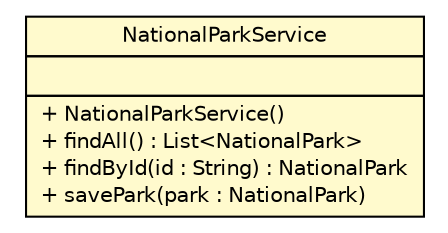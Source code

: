 #!/usr/local/bin/dot
#
# Class diagram 
# Generated by UMLGraph version R5_6 (http://www.umlgraph.org/)
#

digraph G {
	edge [fontname="Helvetica",fontsize=10,labelfontname="Helvetica",labelfontsize=10];
	node [fontname="Helvetica",fontsize=10,shape=plaintext];
	nodesep=0.25;
	ranksep=0.5;
	// edu.easternct.csc231.nationalparks.service.NationalParkService
	c342 [label=<<table title="edu.easternct.csc231.nationalparks.service.NationalParkService" border="0" cellborder="1" cellspacing="0" cellpadding="2" port="p" bgcolor="lemonChiffon" href="./NationalParkService.html">
		<tr><td><table border="0" cellspacing="0" cellpadding="1">
<tr><td align="center" balign="center"> NationalParkService </td></tr>
		</table></td></tr>
		<tr><td><table border="0" cellspacing="0" cellpadding="1">
<tr><td align="left" balign="left">  </td></tr>
		</table></td></tr>
		<tr><td><table border="0" cellspacing="0" cellpadding="1">
<tr><td align="left" balign="left"> + NationalParkService() </td></tr>
<tr><td align="left" balign="left"> + findAll() : List&lt;NationalPark&gt; </td></tr>
<tr><td align="left" balign="left"> + findById(id : String) : NationalPark </td></tr>
<tr><td align="left" balign="left"> + savePark(park : NationalPark) </td></tr>
		</table></td></tr>
		</table>>, URL="./NationalParkService.html", fontname="Helvetica", fontcolor="black", fontsize=10.0];
}

